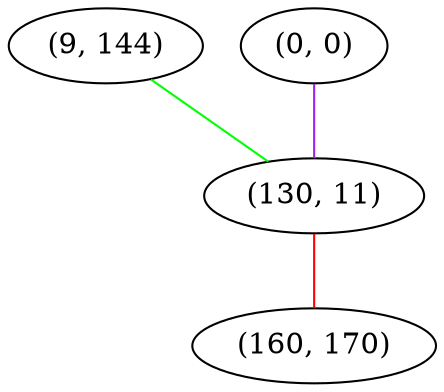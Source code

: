 graph "" {
"(9, 144)";
"(0, 0)";
"(130, 11)";
"(160, 170)";
"(9, 144)" -- "(130, 11)"  [color=green, key=0, weight=2];
"(0, 0)" -- "(130, 11)"  [color=purple, key=0, weight=4];
"(130, 11)" -- "(160, 170)"  [color=red, key=0, weight=1];
}
